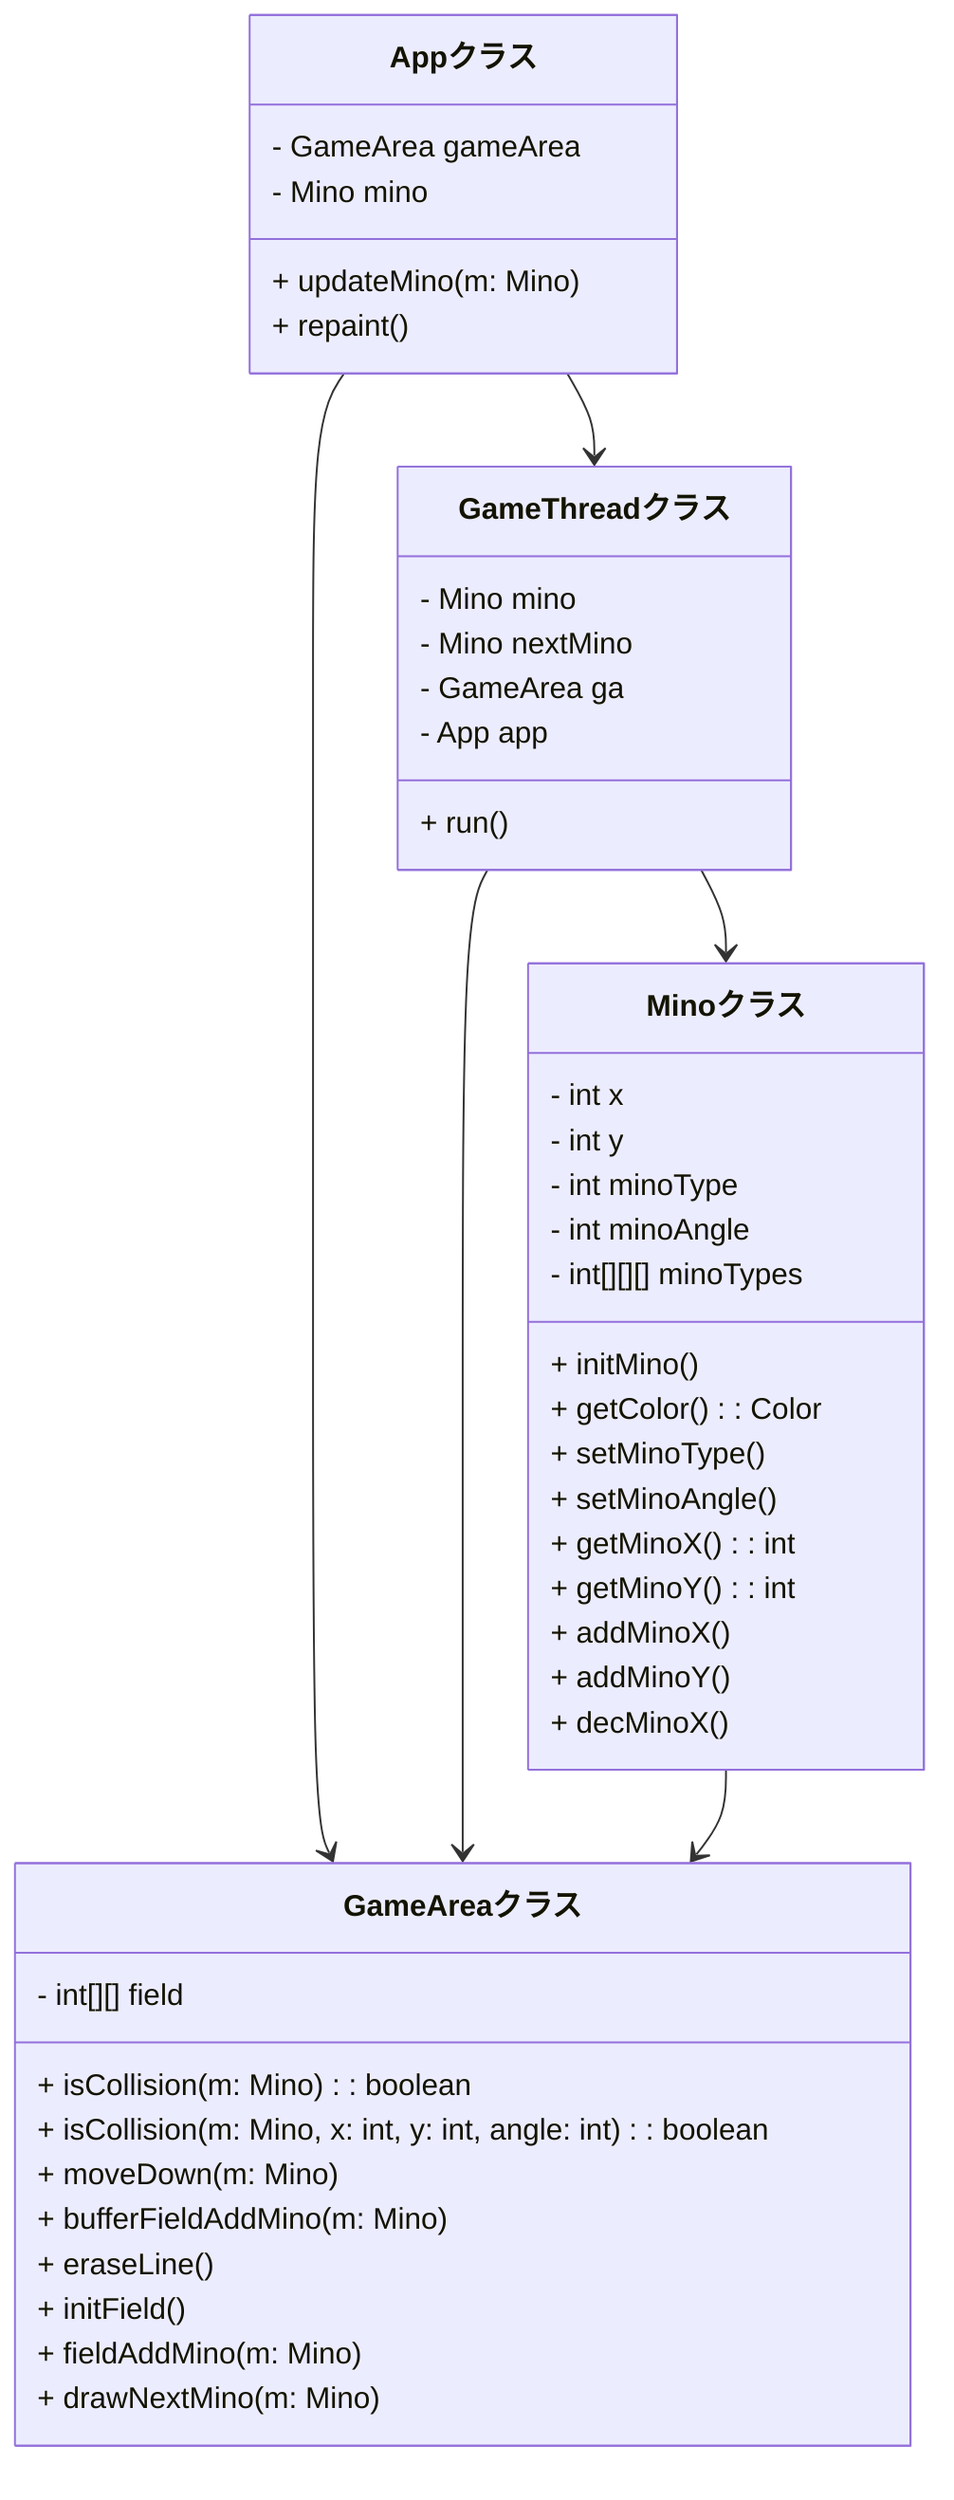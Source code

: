 classDiagram
    class Appクラス {
        - GameArea gameArea
        - Mino mino
        + updateMino(m: Mino)
        + repaint()
    }

    class GameAreaクラス {
        - int[][] field
        + isCollision(m: Mino) : boolean
        + isCollision(m: Mino, x: int, y: int, angle: int) : boolean
        + moveDown(m: Mino)
        + bufferFieldAddMino(m: Mino)
        + eraseLine()
        + initField()
        + fieldAddMino(m: Mino)
        + drawNextMino(m: Mino)
    }

    class GameThreadクラス {
        - Mino mino
        - Mino nextMino
        - GameArea ga
        - App app
        + run()
    }

    class Minoクラス {
        - int x
        - int y
        - int minoType
        - int minoAngle
        - int[][][] minoTypes
        + initMino()
        + getColor() : Color
        + setMinoType()
        + setMinoAngle()
        + getMinoX() : int
        + getMinoY() : int
        + addMinoX()
        + addMinoY()
        + decMinoX()
    }

    Appクラス  --> GameThreadクラス
    Appクラス  --> GameAreaクラス
    GameThreadクラス --> GameAreaクラス
    GameThreadクラス  -->  Minoクラス
    Minoクラス  -->  GameAreaクラス